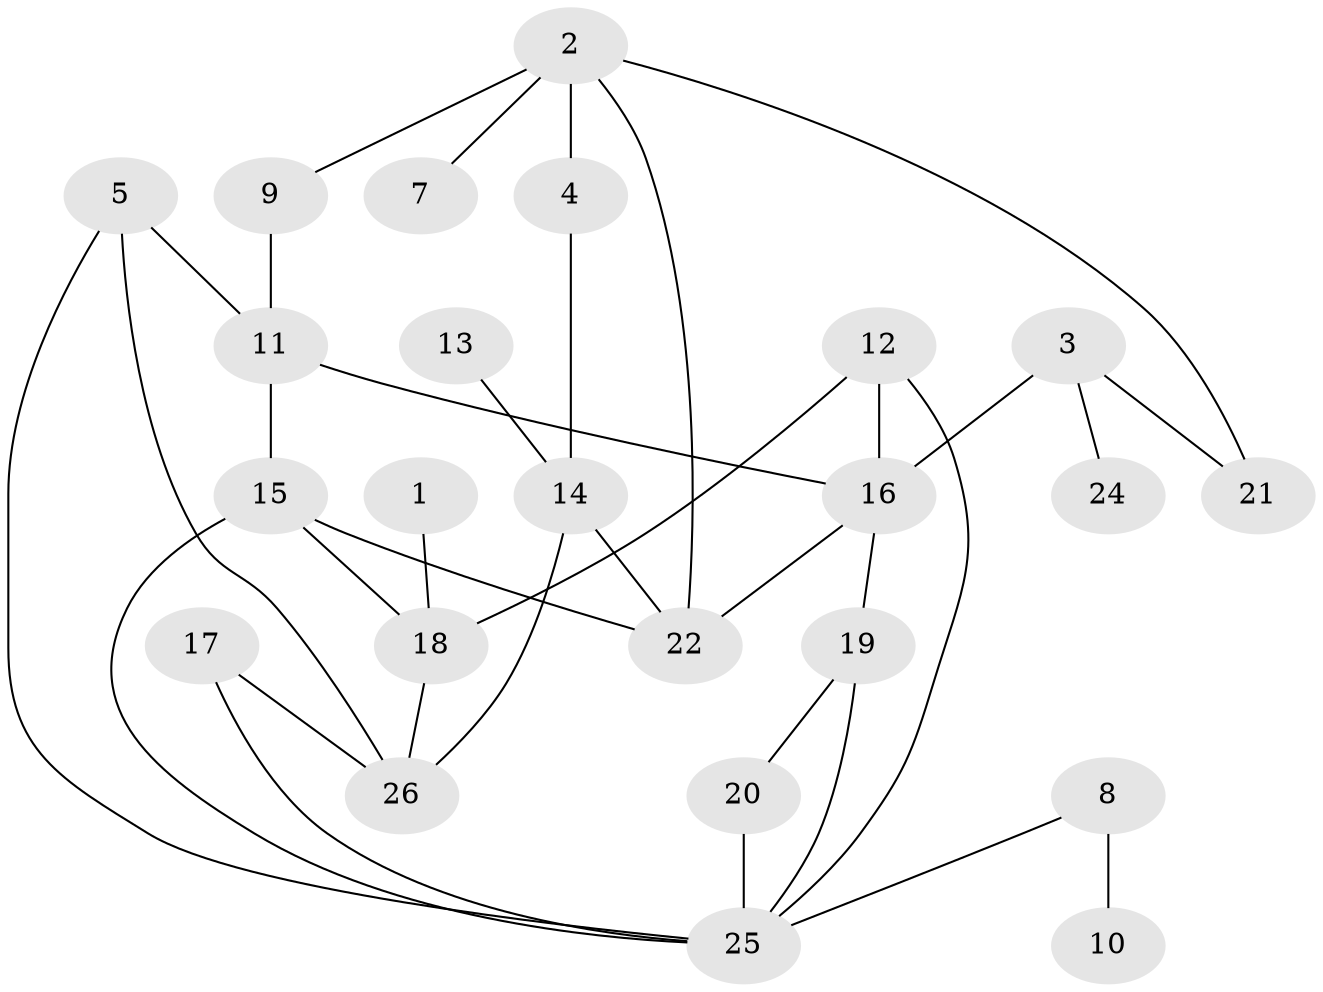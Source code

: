 // original degree distribution, {3: 0.29411764705882354, 2: 0.3333333333333333, 4: 0.13725490196078433, 1: 0.17647058823529413, 5: 0.0196078431372549, 7: 0.0196078431372549, 0: 0.0196078431372549}
// Generated by graph-tools (version 1.1) at 2025/00/03/09/25 03:00:53]
// undirected, 24 vertices, 35 edges
graph export_dot {
graph [start="1"]
  node [color=gray90,style=filled];
  1;
  2;
  3;
  4;
  5;
  7;
  8;
  9;
  10;
  11;
  12;
  13;
  14;
  15;
  16;
  17;
  18;
  19;
  20;
  21;
  22;
  24;
  25;
  26;
  1 -- 18 [weight=2.0];
  2 -- 4 [weight=1.0];
  2 -- 7 [weight=1.0];
  2 -- 9 [weight=1.0];
  2 -- 21 [weight=1.0];
  2 -- 22 [weight=1.0];
  3 -- 16 [weight=2.0];
  3 -- 21 [weight=1.0];
  3 -- 24 [weight=1.0];
  4 -- 14 [weight=1.0];
  5 -- 11 [weight=1.0];
  5 -- 25 [weight=1.0];
  5 -- 26 [weight=1.0];
  8 -- 10 [weight=1.0];
  8 -- 25 [weight=1.0];
  9 -- 11 [weight=1.0];
  11 -- 15 [weight=1.0];
  11 -- 16 [weight=1.0];
  12 -- 16 [weight=2.0];
  12 -- 18 [weight=1.0];
  12 -- 25 [weight=1.0];
  13 -- 14 [weight=1.0];
  14 -- 22 [weight=1.0];
  14 -- 26 [weight=1.0];
  15 -- 18 [weight=1.0];
  15 -- 22 [weight=1.0];
  15 -- 25 [weight=1.0];
  16 -- 19 [weight=1.0];
  16 -- 22 [weight=2.0];
  17 -- 25 [weight=1.0];
  17 -- 26 [weight=1.0];
  18 -- 26 [weight=1.0];
  19 -- 20 [weight=1.0];
  19 -- 25 [weight=1.0];
  20 -- 25 [weight=1.0];
}
